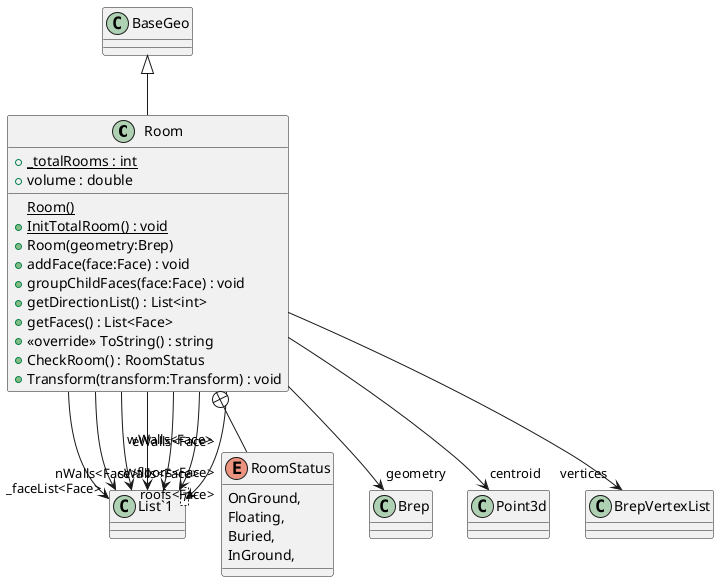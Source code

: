 @startuml
class Room {
    + {static} _totalRooms : int
    + volume : double
    {static} Room()
    + {static} InitTotalRoom() : void
    + Room(geometry:Brep)
    + addFace(face:Face) : void
    + groupChildFaces(face:Face) : void
    + getDirectionList() : List<int>
    + getFaces() : List<Face>
    + <<override>> ToString() : string
    + CheckRoom() : RoomStatus
    + Transform(transform:Transform) : void
}
class "List`1"<T> {
}
enum RoomStatus {
    OnGround,
    Floating,
    Buried,
    InGround,
}
BaseGeo <|-- Room
Room --> "geometry" Brep
Room --> "centroid" Point3d
Room --> "_faceList<Face>" "List`1"
Room --> "vertices" BrepVertexList
Room --> "sWalls<Face>" "List`1"
Room --> "wWalls<Face>" "List`1"
Room --> "nWalls<Face>" "List`1"
Room --> "eWalls<Face>" "List`1"
Room --> "floors<Face>" "List`1"
Room --> "roofs<Face>" "List`1"
Room +-- RoomStatus
@enduml
